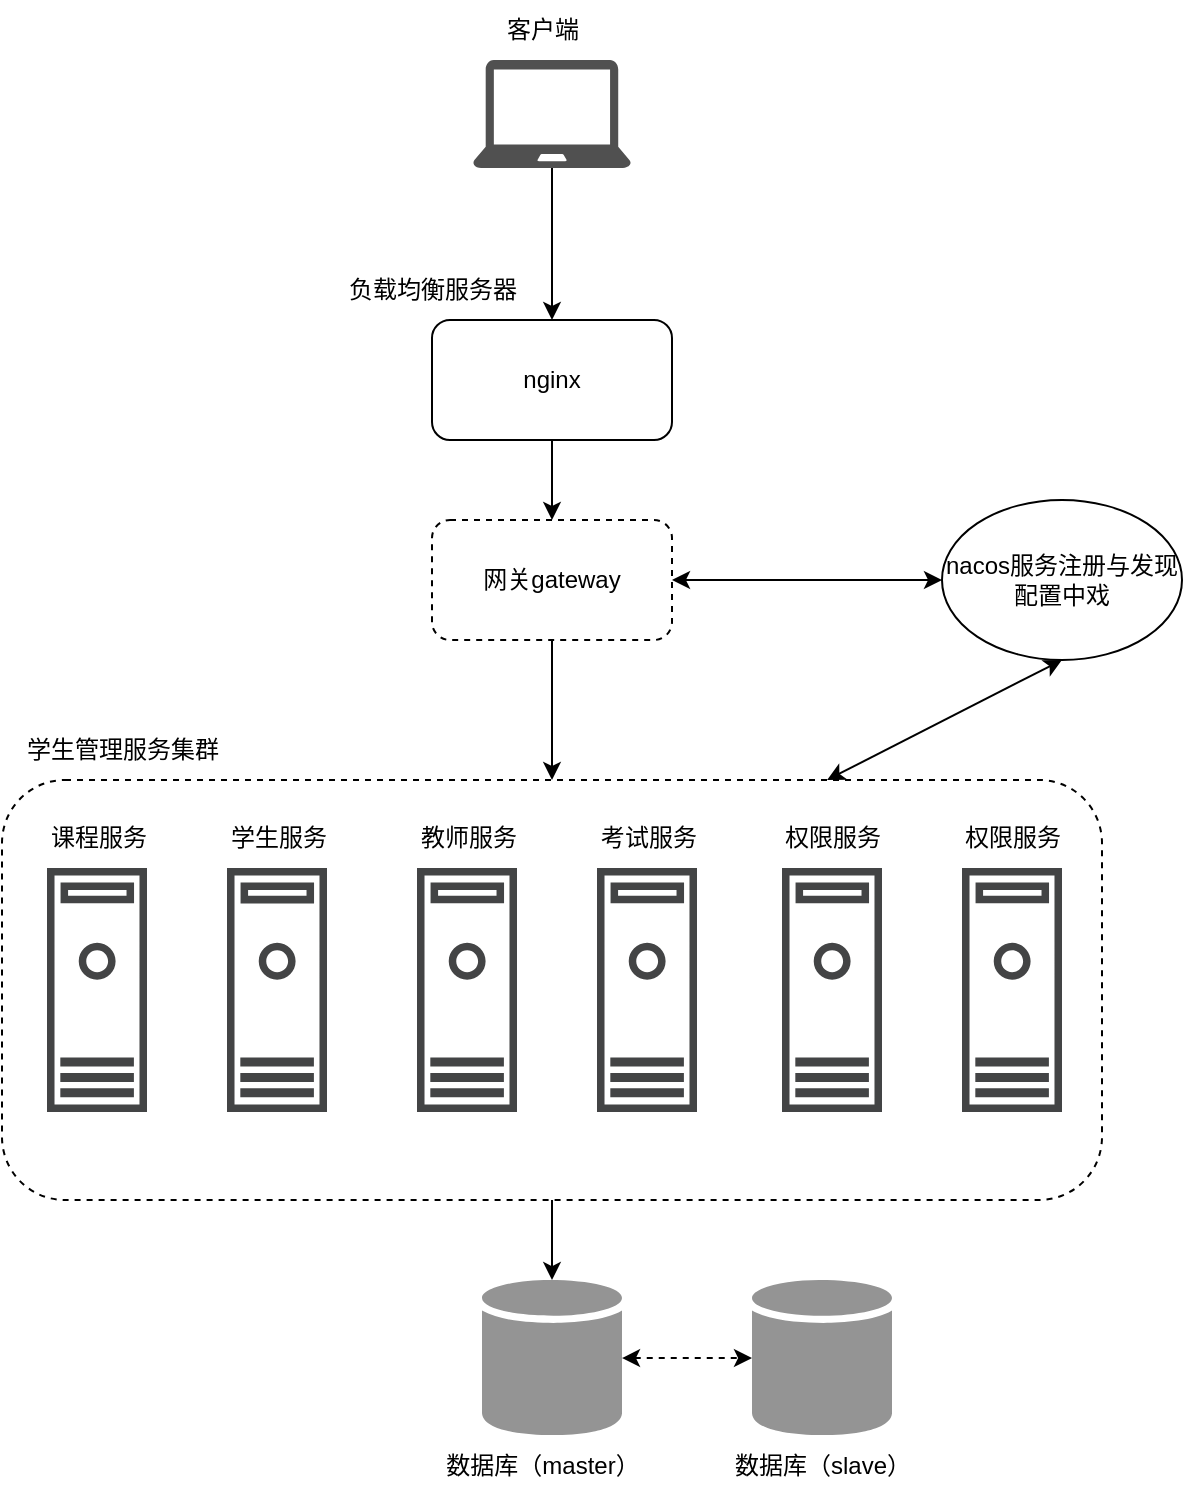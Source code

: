 <mxfile version="20.3.7" type="device"><diagram id="s34y05xadrLB0zeeG18N" name="第 1 页"><mxGraphModel dx="946" dy="645" grid="1" gridSize="10" guides="1" tooltips="1" connect="1" arrows="1" fold="1" page="1" pageScale="1" pageWidth="827" pageHeight="1169" math="0" shadow="0"><root><mxCell id="0"/><mxCell id="1" parent="0"/><mxCell id="GfpgHPRJKIsCOn52B7kp-9" value="" style="rounded=1;whiteSpace=wrap;html=1;dashed=1;" vertex="1" parent="1"><mxGeometry x="120" y="400" width="550" height="210" as="geometry"/></mxCell><mxCell id="GfpgHPRJKIsCOn52B7kp-1" value="nginx" style="rounded=1;whiteSpace=wrap;html=1;" vertex="1" parent="1"><mxGeometry x="335" y="170" width="120" height="60" as="geometry"/></mxCell><mxCell id="GfpgHPRJKIsCOn52B7kp-6" value="" style="sketch=0;pointerEvents=1;shadow=0;dashed=0;html=1;strokeColor=none;fillColor=#434445;aspect=fixed;labelPosition=center;verticalLabelPosition=bottom;verticalAlign=top;align=center;outlineConnect=0;shape=mxgraph.vvd.machine;" vertex="1" parent="1"><mxGeometry x="142.5" y="444.02" width="50" height="121.95" as="geometry"/></mxCell><mxCell id="GfpgHPRJKIsCOn52B7kp-7" value="" style="sketch=0;pointerEvents=1;shadow=0;dashed=0;html=1;strokeColor=none;fillColor=#434445;aspect=fixed;labelPosition=center;verticalLabelPosition=bottom;verticalAlign=top;align=center;outlineConnect=0;shape=mxgraph.vvd.machine;" vertex="1" parent="1"><mxGeometry x="232.5" y="444.03" width="50" height="121.95" as="geometry"/></mxCell><mxCell id="GfpgHPRJKIsCOn52B7kp-8" value="学生管理服务集群" style="text;html=1;align=center;verticalAlign=middle;resizable=0;points=[];autosize=1;strokeColor=none;fillColor=none;" vertex="1" parent="1"><mxGeometry x="120" y="370" width="120" height="30" as="geometry"/></mxCell><mxCell id="GfpgHPRJKIsCOn52B7kp-10" value="负载均衡服务器" style="text;html=1;align=center;verticalAlign=middle;resizable=0;points=[];autosize=1;strokeColor=none;fillColor=none;" vertex="1" parent="1"><mxGeometry x="280" y="140" width="110" height="30" as="geometry"/></mxCell><mxCell id="GfpgHPRJKIsCOn52B7kp-12" value="" style="sketch=0;shadow=0;dashed=0;html=1;strokeColor=none;fillColor=#949494;labelPosition=center;verticalLabelPosition=bottom;verticalAlign=top;outlineConnect=0;align=center;shape=mxgraph.office.databases.database;" vertex="1" parent="1"><mxGeometry x="360" y="650.02" width="70" height="78" as="geometry"/></mxCell><mxCell id="GfpgHPRJKIsCOn52B7kp-14" value="" style="sketch=0;shadow=0;dashed=0;html=1;strokeColor=none;fillColor=#949494;labelPosition=center;verticalLabelPosition=bottom;verticalAlign=top;outlineConnect=0;align=center;shape=mxgraph.office.databases.database;" vertex="1" parent="1"><mxGeometry x="495" y="650.02" width="70" height="78" as="geometry"/></mxCell><mxCell id="GfpgHPRJKIsCOn52B7kp-15" value="" style="sketch=0;pointerEvents=1;shadow=0;dashed=0;html=1;strokeColor=none;fillColor=#505050;labelPosition=center;verticalLabelPosition=bottom;verticalAlign=top;outlineConnect=0;align=center;shape=mxgraph.office.devices.laptop;" vertex="1" parent="1"><mxGeometry x="355.5" y="40" width="79" height="54" as="geometry"/></mxCell><mxCell id="GfpgHPRJKIsCOn52B7kp-16" value="客户端" style="text;html=1;align=center;verticalAlign=middle;resizable=0;points=[];autosize=1;strokeColor=none;fillColor=none;" vertex="1" parent="1"><mxGeometry x="359.5" y="10" width="60" height="30" as="geometry"/></mxCell><mxCell id="GfpgHPRJKIsCOn52B7kp-17" value="" style="endArrow=classic;html=1;rounded=0;" edge="1" parent="1" source="GfpgHPRJKIsCOn52B7kp-15" target="GfpgHPRJKIsCOn52B7kp-1"><mxGeometry width="50" height="50" relative="1" as="geometry"><mxPoint x="370" y="360" as="sourcePoint"/><mxPoint x="420" y="310" as="targetPoint"/></mxGeometry></mxCell><mxCell id="GfpgHPRJKIsCOn52B7kp-18" value="" style="endArrow=classic;html=1;rounded=0;exitX=0.5;exitY=1;exitDx=0;exitDy=0;" edge="1" parent="1" source="GfpgHPRJKIsCOn52B7kp-1" target="GfpgHPRJKIsCOn52B7kp-36"><mxGeometry width="50" height="50" relative="1" as="geometry"><mxPoint x="370" y="360" as="sourcePoint"/><mxPoint x="395" y="270" as="targetPoint"/></mxGeometry></mxCell><mxCell id="GfpgHPRJKIsCOn52B7kp-20" value="数据库（master）" style="text;html=1;align=center;verticalAlign=middle;resizable=0;points=[];autosize=1;strokeColor=none;fillColor=none;" vertex="1" parent="1"><mxGeometry x="330" y="728.02" width="120" height="30" as="geometry"/></mxCell><mxCell id="GfpgHPRJKIsCOn52B7kp-21" value="数据库（slave）" style="text;html=1;align=center;verticalAlign=middle;resizable=0;points=[];autosize=1;strokeColor=none;fillColor=none;" vertex="1" parent="1"><mxGeometry x="475" y="728.02" width="110" height="30" as="geometry"/></mxCell><mxCell id="GfpgHPRJKIsCOn52B7kp-22" value="" style="endArrow=classic;html=1;rounded=0;exitX=0.5;exitY=1;exitDx=0;exitDy=0;" edge="1" parent="1" source="GfpgHPRJKIsCOn52B7kp-9" target="GfpgHPRJKIsCOn52B7kp-12"><mxGeometry width="50" height="50" relative="1" as="geometry"><mxPoint x="370" y="534.02" as="sourcePoint"/><mxPoint x="420" y="484.02" as="targetPoint"/></mxGeometry></mxCell><mxCell id="GfpgHPRJKIsCOn52B7kp-23" value="" style="endArrow=classic;startArrow=classic;html=1;rounded=0;dashed=1;" edge="1" parent="1" source="GfpgHPRJKIsCOn52B7kp-12" target="GfpgHPRJKIsCOn52B7kp-14"><mxGeometry width="50" height="50" relative="1" as="geometry"><mxPoint x="370" y="534.02" as="sourcePoint"/><mxPoint x="420" y="484.02" as="targetPoint"/></mxGeometry></mxCell><mxCell id="GfpgHPRJKIsCOn52B7kp-24" value="" style="sketch=0;pointerEvents=1;shadow=0;dashed=0;html=1;strokeColor=none;fillColor=#434445;aspect=fixed;labelPosition=center;verticalLabelPosition=bottom;verticalAlign=top;align=center;outlineConnect=0;shape=mxgraph.vvd.machine;" vertex="1" parent="1"><mxGeometry x="327.5" y="444.02" width="50" height="121.95" as="geometry"/></mxCell><mxCell id="GfpgHPRJKIsCOn52B7kp-25" value="" style="sketch=0;pointerEvents=1;shadow=0;dashed=0;html=1;strokeColor=none;fillColor=#434445;aspect=fixed;labelPosition=center;verticalLabelPosition=bottom;verticalAlign=top;align=center;outlineConnect=0;shape=mxgraph.vvd.machine;" vertex="1" parent="1"><mxGeometry x="417.5" y="444.02" width="50" height="121.95" as="geometry"/></mxCell><mxCell id="GfpgHPRJKIsCOn52B7kp-28" value="课程服务" style="text;html=1;align=center;verticalAlign=middle;resizable=0;points=[];autosize=1;strokeColor=none;fillColor=none;" vertex="1" parent="1"><mxGeometry x="132.5" y="414.03" width="70" height="30" as="geometry"/></mxCell><mxCell id="GfpgHPRJKIsCOn52B7kp-29" value="学生服务" style="text;html=1;align=center;verticalAlign=middle;resizable=0;points=[];autosize=1;strokeColor=none;fillColor=none;" vertex="1" parent="1"><mxGeometry x="222.5" y="414.03" width="70" height="30" as="geometry"/></mxCell><mxCell id="GfpgHPRJKIsCOn52B7kp-30" value="教师服务" style="text;html=1;align=center;verticalAlign=middle;resizable=0;points=[];autosize=1;strokeColor=none;fillColor=none;" vertex="1" parent="1"><mxGeometry x="317.5" y="414.03" width="70" height="30" as="geometry"/></mxCell><mxCell id="GfpgHPRJKIsCOn52B7kp-31" value="考试服务" style="text;html=1;align=center;verticalAlign=middle;resizable=0;points=[];autosize=1;strokeColor=none;fillColor=none;" vertex="1" parent="1"><mxGeometry x="407.5" y="414.03" width="70" height="30" as="geometry"/></mxCell><mxCell id="GfpgHPRJKIsCOn52B7kp-32" value="" style="sketch=0;pointerEvents=1;shadow=0;dashed=0;html=1;strokeColor=none;fillColor=#434445;aspect=fixed;labelPosition=center;verticalLabelPosition=bottom;verticalAlign=top;align=center;outlineConnect=0;shape=mxgraph.vvd.machine;" vertex="1" parent="1"><mxGeometry x="510" y="444.02" width="50" height="121.95" as="geometry"/></mxCell><mxCell id="GfpgHPRJKIsCOn52B7kp-33" value="权限服务" style="text;html=1;align=center;verticalAlign=middle;resizable=0;points=[];autosize=1;strokeColor=none;fillColor=none;" vertex="1" parent="1"><mxGeometry x="500" y="414.03" width="70" height="30" as="geometry"/></mxCell><mxCell id="GfpgHPRJKIsCOn52B7kp-34" value="" style="sketch=0;pointerEvents=1;shadow=0;dashed=0;html=1;strokeColor=none;fillColor=#434445;aspect=fixed;labelPosition=center;verticalLabelPosition=bottom;verticalAlign=top;align=center;outlineConnect=0;shape=mxgraph.vvd.machine;" vertex="1" parent="1"><mxGeometry x="600" y="444.02" width="50" height="121.95" as="geometry"/></mxCell><mxCell id="GfpgHPRJKIsCOn52B7kp-35" value="权限服务" style="text;html=1;align=center;verticalAlign=middle;resizable=0;points=[];autosize=1;strokeColor=none;fillColor=none;" vertex="1" parent="1"><mxGeometry x="590" y="414.03" width="70" height="30" as="geometry"/></mxCell><mxCell id="GfpgHPRJKIsCOn52B7kp-36" value="网关gateway" style="rounded=1;whiteSpace=wrap;html=1;dashed=1;fillColor=#FFFFFF;gradientColor=#FFFFFF;" vertex="1" parent="1"><mxGeometry x="335" y="270" width="120" height="60" as="geometry"/></mxCell><mxCell id="GfpgHPRJKIsCOn52B7kp-37" value="nacos服务注册与发现配置中戏" style="ellipse;whiteSpace=wrap;html=1;fillColor=#FFFFFF;gradientColor=#FFFFFF;" vertex="1" parent="1"><mxGeometry x="590" y="260" width="120" height="80" as="geometry"/></mxCell><mxCell id="GfpgHPRJKIsCOn52B7kp-38" value="" style="endArrow=classic;startArrow=classic;html=1;rounded=0;entryX=0.5;entryY=1;entryDx=0;entryDy=0;exitX=0.75;exitY=0;exitDx=0;exitDy=0;" edge="1" parent="1" source="GfpgHPRJKIsCOn52B7kp-9" target="GfpgHPRJKIsCOn52B7kp-37"><mxGeometry width="50" height="50" relative="1" as="geometry"><mxPoint x="380" y="440" as="sourcePoint"/><mxPoint x="430" y="390" as="targetPoint"/></mxGeometry></mxCell><mxCell id="GfpgHPRJKIsCOn52B7kp-39" value="" style="endArrow=classic;startArrow=classic;html=1;rounded=0;entryX=0;entryY=0.5;entryDx=0;entryDy=0;exitX=1;exitY=0.5;exitDx=0;exitDy=0;" edge="1" parent="1" source="GfpgHPRJKIsCOn52B7kp-36" target="GfpgHPRJKIsCOn52B7kp-37"><mxGeometry width="50" height="50" relative="1" as="geometry"><mxPoint x="380" y="440" as="sourcePoint"/><mxPoint x="430" y="390" as="targetPoint"/></mxGeometry></mxCell><mxCell id="GfpgHPRJKIsCOn52B7kp-40" value="" style="endArrow=classic;html=1;rounded=0;exitX=0.5;exitY=1;exitDx=0;exitDy=0;entryX=0.5;entryY=0;entryDx=0;entryDy=0;" edge="1" parent="1" source="GfpgHPRJKIsCOn52B7kp-36" target="GfpgHPRJKIsCOn52B7kp-9"><mxGeometry width="50" height="50" relative="1" as="geometry"><mxPoint x="380" y="440" as="sourcePoint"/><mxPoint x="430" y="390" as="targetPoint"/></mxGeometry></mxCell></root></mxGraphModel></diagram></mxfile>